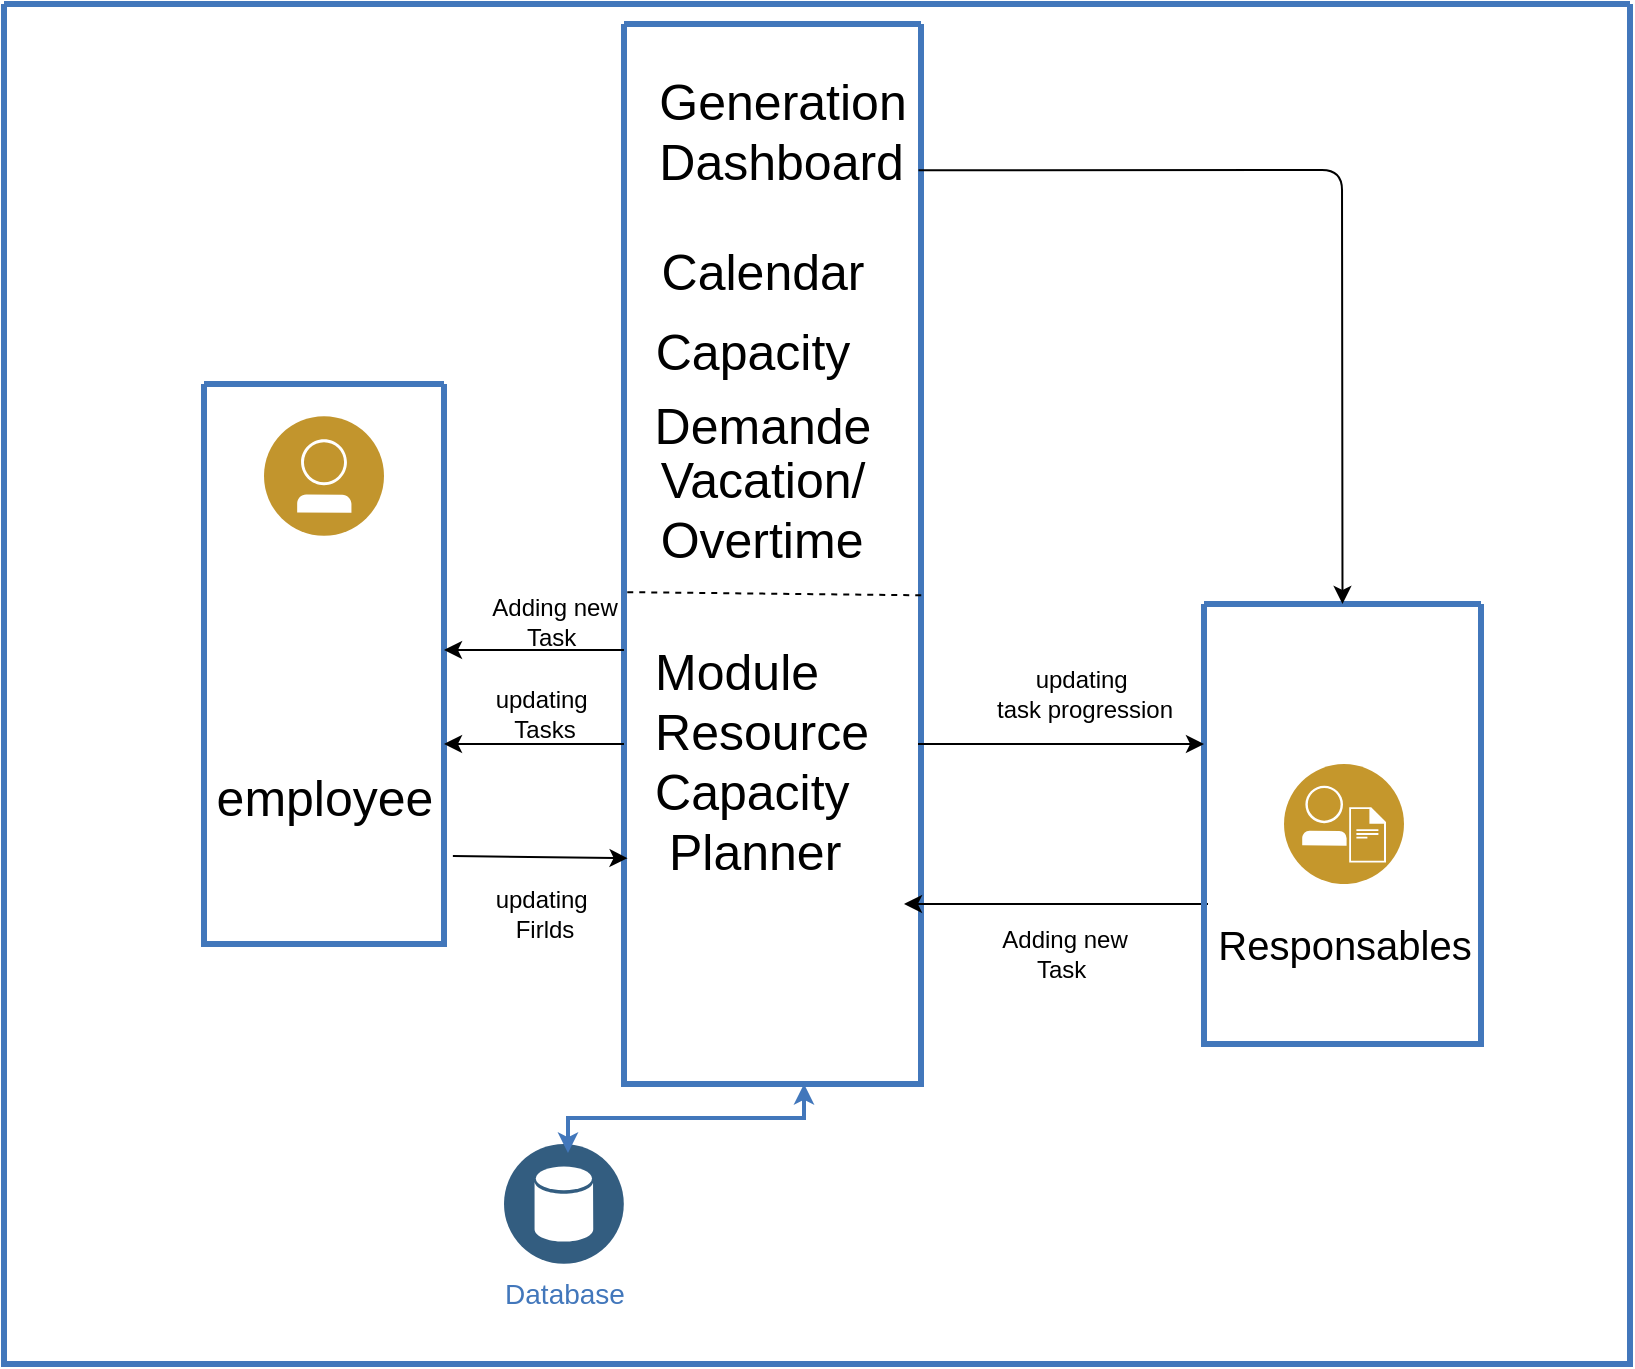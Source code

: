 <mxfile version="14.4.3" type="github">
  <diagram id="0d7cefc2-ccd6-e077-73ed-a8e48b0cddf6" name="Page-1">
    <mxGraphModel dx="1426" dy="783" grid="1" gridSize="10" guides="1" tooltips="1" connect="1" arrows="1" fold="1" page="1" pageScale="1" pageWidth="1169" pageHeight="827" background="#ffffff" math="0" shadow="0">
      <root>
        <mxCell id="0" />
        <mxCell id="1" parent="0" />
        <mxCell id="2" value="" style="swimlane;shadow=0;strokeColor=#4277BB;fillColor=#ffffff;fontColor=#4277BB;align=right;startSize=0;collapsible=0;strokeWidth=3;" parent="1" vertex="1">
          <mxGeometry x="160" y="90" width="813" height="680" as="geometry" />
        </mxCell>
        <mxCell id="28" value="" style="swimlane;shadow=0;strokeColor=#4277BB;fillColor=#ffffff;fontColor=#4277BB;align=right;startSize=0;collapsible=0;strokeWidth=3;" parent="2" vertex="1">
          <mxGeometry x="100" y="190" width="120" height="280" as="geometry" />
        </mxCell>
        <mxCell id="LcAW1kkHPppd8ib1N55a-106" value="" style="aspect=fixed;perimeter=ellipsePerimeter;html=1;align=center;shadow=0;dashed=0;fontColor=#4277BB;labelBackgroundColor=#ffffff;fontSize=12;spacingTop=3;image;image=img/lib/ibm/users/user.svg;" vertex="1" parent="28">
          <mxGeometry x="30" y="16" width="60" height="60" as="geometry" />
        </mxCell>
        <mxCell id="LcAW1kkHPppd8ib1N55a-107" value="&lt;font style=&quot;font-size: 25px&quot;&gt;employee&lt;/font&gt;" style="text;html=1;align=center;verticalAlign=middle;resizable=0;points=[];autosize=1;" vertex="1" parent="28">
          <mxGeometry y="196" width="120" height="20" as="geometry" />
        </mxCell>
        <mxCell id="77" value="" style="swimlane;shadow=0;strokeColor=#4277BB;fillColor=#ffffff;fontColor=#4277BB;align=right;startSize=0;collapsible=0;strokeWidth=3;" parent="2" vertex="1">
          <mxGeometry x="310" y="10" width="148.5" height="530" as="geometry" />
        </mxCell>
        <mxCell id="LcAW1kkHPppd8ib1N55a-110" value="&lt;div style=&quot;text-align: left&quot;&gt;&lt;span style=&quot;font-size: 25px&quot;&gt;Module&lt;/span&gt;&lt;/div&gt;&lt;font&gt;&lt;div style=&quot;text-align: left&quot;&gt;&lt;span style=&quot;font-size: 25px&quot;&gt;Resource&amp;nbsp;&lt;/span&gt;&lt;/div&gt;&lt;span style=&quot;font-size: 25px&quot;&gt;&lt;div style=&quot;text-align: left&quot;&gt;&lt;span&gt;Capacity&lt;/span&gt;&lt;/div&gt;&lt;/span&gt;&lt;span style=&quot;font-size: 25px&quot;&gt;&lt;div style=&quot;text-align: left&quot;&gt;&lt;span&gt;&amp;nbsp;Planner&lt;/span&gt;&lt;/div&gt;&lt;/span&gt;&lt;/font&gt;" style="text;html=1;align=center;verticalAlign=middle;resizable=0;points=[];autosize=1;" vertex="1" parent="77">
          <mxGeometry x="7" y="333" width="130" height="70" as="geometry" />
        </mxCell>
        <mxCell id="LcAW1kkHPppd8ib1N55a-122" value="&lt;div style=&quot;text-align: left&quot;&gt;&lt;span style=&quot;font-size: 25px&quot;&gt;Generation&lt;/span&gt;&lt;/div&gt;&lt;div style=&quot;text-align: left&quot;&gt;&lt;span style=&quot;font-size: 25px&quot;&gt;Dashboard&lt;/span&gt;&lt;/div&gt;" style="text;html=1;align=center;verticalAlign=middle;resizable=0;points=[];autosize=1;" vertex="1" parent="77">
          <mxGeometry x="8.5" y="33" width="140" height="40" as="geometry" />
        </mxCell>
        <mxCell id="LcAW1kkHPppd8ib1N55a-124" value="&lt;div style=&quot;text-align: left&quot;&gt;&lt;span style=&quot;font-size: 25px&quot;&gt;Calendar&lt;/span&gt;&lt;/div&gt;" style="text;html=1;align=center;verticalAlign=middle;resizable=0;points=[];autosize=1;" vertex="1" parent="77">
          <mxGeometry x="8.5" y="113" width="120" height="20" as="geometry" />
        </mxCell>
        <mxCell id="LcAW1kkHPppd8ib1N55a-125" value="&lt;div style=&quot;text-align: left&quot;&gt;&lt;span style=&quot;font-size: 25px&quot;&gt;Capacity&lt;/span&gt;&lt;/div&gt;" style="text;html=1;align=center;verticalAlign=middle;resizable=0;points=[];autosize=1;" vertex="1" parent="77">
          <mxGeometry x="8.5" y="153" width="110" height="20" as="geometry" />
        </mxCell>
        <mxCell id="LcAW1kkHPppd8ib1N55a-131" value="&lt;div style=&quot;text-align: left&quot;&gt;&lt;span style=&quot;font-size: 25px&quot;&gt;Demande&lt;/span&gt;&lt;/div&gt;" style="text;html=1;align=center;verticalAlign=middle;resizable=0;points=[];autosize=1;" vertex="1" parent="77">
          <mxGeometry x="8.5" y="190" width="120" height="20" as="geometry" />
        </mxCell>
        <mxCell id="LcAW1kkHPppd8ib1N55a-132" value="&lt;div style=&quot;text-align: left&quot;&gt;&lt;span style=&quot;font-size: 25px&quot;&gt;Vacation/&lt;/span&gt;&lt;/div&gt;&lt;div style=&quot;text-align: left&quot;&gt;&lt;span style=&quot;font-size: 25px&quot;&gt;Overtime&lt;/span&gt;&lt;/div&gt;" style="text;html=1;align=center;verticalAlign=middle;resizable=0;points=[];autosize=1;" vertex="1" parent="77">
          <mxGeometry x="8.5" y="221.5" width="120" height="40" as="geometry" />
        </mxCell>
        <mxCell id="87" value="Database" style="aspect=fixed;perimeter=ellipsePerimeter;html=1;align=center;shadow=0;dashed=0;image;image=img/lib/ibm/data/data_services.svg;rounded=1;labelBackgroundColor=#ffffff;strokeColor=#666666;strokeWidth=3;fillColor=#C2952D;gradientColor=none;fontSize=14;fontColor=#4277BB;" parent="2" vertex="1">
          <mxGeometry x="250" y="570" width="60" height="60" as="geometry" />
        </mxCell>
        <mxCell id="LcAW1kkHPppd8ib1N55a-113" style="edgeStyle=elbowEdgeStyle;rounded=0;elbow=vertical;html=1;labelBackgroundColor=#ffffff;startArrow=classic;startFill=1;startSize=4;endArrow=classic;endFill=1;endSize=4;jettySize=auto;orthogonalLoop=1;strokeColor=#4277BB;strokeWidth=2;fontSize=14;fontColor=#4277BB;" edge="1" parent="2" target="77">
          <mxGeometry relative="1" as="geometry">
            <mxPoint x="282" y="574.5" as="sourcePoint" />
            <mxPoint x="402" y="574.5" as="targetPoint" />
            <Array as="points">
              <mxPoint x="400" y="557" />
            </Array>
          </mxGeometry>
        </mxCell>
        <mxCell id="LcAW1kkHPppd8ib1N55a-114" value="" style="html=1;labelBackgroundColor=#ffffff;endArrow=classic;endFill=1;endSize=6;jettySize=auto;orthogonalLoop=1;strokeWidth=1;fontSize=14;" edge="1" parent="2">
          <mxGeometry width="60" height="60" relative="1" as="geometry">
            <mxPoint x="602" y="450" as="sourcePoint" />
            <mxPoint x="450" y="450" as="targetPoint" />
          </mxGeometry>
        </mxCell>
        <mxCell id="LcAW1kkHPppd8ib1N55a-115" value="" style="html=1;labelBackgroundColor=#ffffff;endArrow=classic;endFill=1;endSize=6;jettySize=auto;orthogonalLoop=1;strokeWidth=1;fontSize=14;entryX=1.016;entryY=0.776;entryDx=0;entryDy=0;entryPerimeter=0;" edge="1" parent="2">
          <mxGeometry width="60" height="60" relative="1" as="geometry">
            <mxPoint x="310" y="370" as="sourcePoint" />
            <mxPoint x="220.002" y="369.998" as="targetPoint" />
          </mxGeometry>
        </mxCell>
        <mxCell id="LcAW1kkHPppd8ib1N55a-116" value="" style="html=1;labelBackgroundColor=#ffffff;endArrow=classic;endFill=1;endSize=6;jettySize=auto;orthogonalLoop=1;strokeWidth=1;fontSize=14;entryX=1.016;entryY=0.776;entryDx=0;entryDy=0;entryPerimeter=0;" edge="1" parent="2">
          <mxGeometry width="60" height="60" relative="1" as="geometry">
            <mxPoint x="310" y="323" as="sourcePoint" />
            <mxPoint x="220.002" y="322.998" as="targetPoint" />
          </mxGeometry>
        </mxCell>
        <mxCell id="LcAW1kkHPppd8ib1N55a-117" value="" style="html=1;labelBackgroundColor=#ffffff;endArrow=classic;endFill=1;endSize=6;jettySize=auto;orthogonalLoop=1;strokeWidth=1;fontSize=14;entryX=0.012;entryY=0.787;entryDx=0;entryDy=0;entryPerimeter=0;exitX=1.037;exitY=0.843;exitDx=0;exitDy=0;exitPerimeter=0;" edge="1" parent="2" source="28" target="77">
          <mxGeometry width="60" height="60" relative="1" as="geometry">
            <mxPoint x="370" y="480" as="sourcePoint" />
            <mxPoint x="430" y="420" as="targetPoint" />
          </mxGeometry>
        </mxCell>
        <mxCell id="79" value="" style="swimlane;shadow=0;strokeColor=#4277BB;fillColor=#ffffff;fontColor=#4277BB;align=right;startSize=0;collapsible=0;strokeWidth=3;" parent="2" vertex="1">
          <mxGeometry x="600" y="300" width="138.5" height="220" as="geometry" />
        </mxCell>
        <mxCell id="LcAW1kkHPppd8ib1N55a-108" value="&lt;font style=&quot;font-size: 20px&quot;&gt;Responsables&lt;/font&gt;" style="text;html=1;align=center;verticalAlign=middle;resizable=0;points=[];autosize=1;" vertex="1" parent="79">
          <mxGeometry y="160" width="140" height="20" as="geometry" />
        </mxCell>
        <mxCell id="LcAW1kkHPppd8ib1N55a-109" value="" style="aspect=fixed;perimeter=ellipsePerimeter;html=1;align=center;shadow=0;dashed=0;fontColor=#4277BB;labelBackgroundColor=#ffffff;fontSize=12;spacingTop=3;image;image=img/lib/ibm/users/integrated_digital_experiences.svg;" vertex="1" parent="79">
          <mxGeometry x="40" y="80" width="60" height="60" as="geometry" />
        </mxCell>
        <mxCell id="LcAW1kkHPppd8ib1N55a-133" value="" style="html=1;labelBackgroundColor=#ffffff;endArrow=classic;endFill=1;endSize=6;jettySize=auto;orthogonalLoop=1;strokeWidth=1;fontSize=14;exitX=0.991;exitY=1.003;exitDx=0;exitDy=0;exitPerimeter=0;entryX=0.5;entryY=0;entryDx=0;entryDy=0;" edge="1" parent="2" source="LcAW1kkHPppd8ib1N55a-122" target="79">
          <mxGeometry width="60" height="60" relative="1" as="geometry">
            <mxPoint x="508.6" y="89.29" as="sourcePoint" />
            <mxPoint x="600.004" y="80.0" as="targetPoint" />
            <Array as="points">
              <mxPoint x="669" y="83" />
            </Array>
          </mxGeometry>
        </mxCell>
        <mxCell id="LcAW1kkHPppd8ib1N55a-134" value="" style="html=1;labelBackgroundColor=#ffffff;endArrow=none;endFill=0;jettySize=auto;orthogonalLoop=1;strokeWidth=1;dashed=1;fontSize=14;exitX=0.011;exitY=0.536;exitDx=0;exitDy=0;exitPerimeter=0;entryX=1.012;entryY=0.539;entryDx=0;entryDy=0;entryPerimeter=0;" edge="1" parent="2" source="77" target="77">
          <mxGeometry width="60" height="60" relative="1" as="geometry">
            <mxPoint x="370" y="310" as="sourcePoint" />
            <mxPoint x="430" y="250" as="targetPoint" />
          </mxGeometry>
        </mxCell>
        <mxCell id="LcAW1kkHPppd8ib1N55a-135" value="Adding new &lt;br&gt;Task&amp;nbsp;" style="text;html=1;align=center;verticalAlign=middle;resizable=0;points=[];autosize=1;" vertex="1" parent="2">
          <mxGeometry x="235" y="294" width="80" height="30" as="geometry" />
        </mxCell>
        <mxCell id="LcAW1kkHPppd8ib1N55a-136" value="updating&amp;nbsp;&lt;br&gt;Firlds" style="text;html=1;align=center;verticalAlign=middle;resizable=0;points=[];autosize=1;" vertex="1" parent="2">
          <mxGeometry x="235" y="440" width="70" height="30" as="geometry" />
        </mxCell>
        <mxCell id="LcAW1kkHPppd8ib1N55a-137" value="updating&amp;nbsp;&lt;br&gt;Tasks" style="text;html=1;align=center;verticalAlign=middle;resizable=0;points=[];autosize=1;" vertex="1" parent="2">
          <mxGeometry x="235" y="340" width="70" height="30" as="geometry" />
        </mxCell>
        <mxCell id="LcAW1kkHPppd8ib1N55a-138" value="" style="html=1;labelBackgroundColor=#ffffff;endArrow=classic;endFill=1;endSize=6;jettySize=auto;orthogonalLoop=1;strokeWidth=1;fontSize=14;" edge="1" parent="2">
          <mxGeometry width="60" height="60" relative="1" as="geometry">
            <mxPoint x="457" y="370" as="sourcePoint" />
            <mxPoint x="600" y="370" as="targetPoint" />
          </mxGeometry>
        </mxCell>
        <mxCell id="LcAW1kkHPppd8ib1N55a-139" value="Adding new &lt;br&gt;Task&amp;nbsp;" style="text;html=1;align=center;verticalAlign=middle;resizable=0;points=[];autosize=1;" vertex="1" parent="2">
          <mxGeometry x="490" y="460" width="80" height="30" as="geometry" />
        </mxCell>
        <mxCell id="LcAW1kkHPppd8ib1N55a-140" value="updating&amp;nbsp;&lt;br&gt;task progression" style="text;html=1;align=center;verticalAlign=middle;resizable=0;points=[];autosize=1;" vertex="1" parent="2">
          <mxGeometry x="490" y="330" width="100" height="30" as="geometry" />
        </mxCell>
      </root>
    </mxGraphModel>
  </diagram>
</mxfile>
